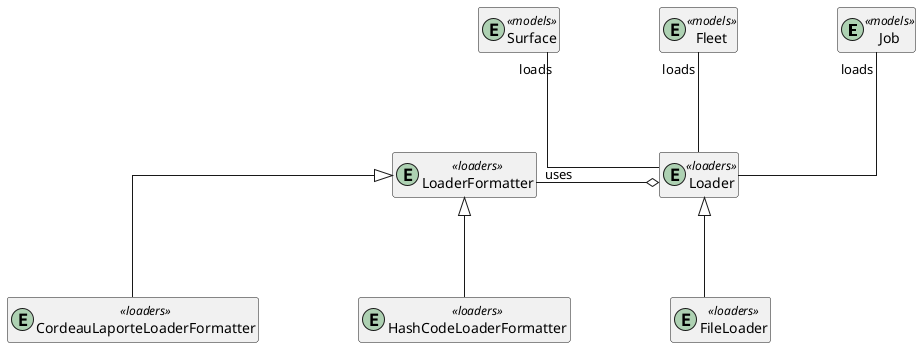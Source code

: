 @startuml
skinparam linetype ortho
skinparam nodesep 100
skinparam ranksep 100

hide empty methods
hide empty attributes

entity Job <<models>>
entity Fleet <<models>>
entity Surface <<models>>

entity Loader <<loaders>> {
}

entity FileLoader <<loaders>> {
}

entity LoaderFormatter <<loaders>> {
}

entity CordeauLaporteLoaderFormatter <<loaders>> {
}

entity HashCodeLoaderFormatter <<loaders>> {
}


Loader -up-"loads" Job
Loader -up-"loads" Fleet
Loader -up-"loads" Surface

LoaderFormatter "uses"-right-o Loader

Loader <|-down- FileLoader

LoaderFormatter <|-down- CordeauLaporteLoaderFormatter
LoaderFormatter <|-down- HashCodeLoaderFormatter


@enduml

